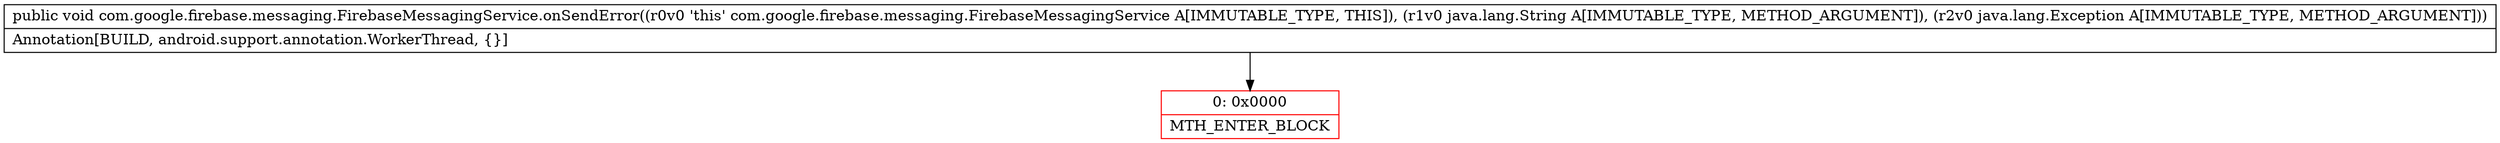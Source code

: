 digraph "CFG forcom.google.firebase.messaging.FirebaseMessagingService.onSendError(Ljava\/lang\/String;Ljava\/lang\/Exception;)V" {
subgraph cluster_Region_736077527 {
label = "R(0)";
node [shape=record,color=blue];
}
Node_0 [shape=record,color=red,label="{0\:\ 0x0000|MTH_ENTER_BLOCK\l}"];
MethodNode[shape=record,label="{public void com.google.firebase.messaging.FirebaseMessagingService.onSendError((r0v0 'this' com.google.firebase.messaging.FirebaseMessagingService A[IMMUTABLE_TYPE, THIS]), (r1v0 java.lang.String A[IMMUTABLE_TYPE, METHOD_ARGUMENT]), (r2v0 java.lang.Exception A[IMMUTABLE_TYPE, METHOD_ARGUMENT]))  | Annotation[BUILD, android.support.annotation.WorkerThread, \{\}]\l}"];
MethodNode -> Node_0;
}


